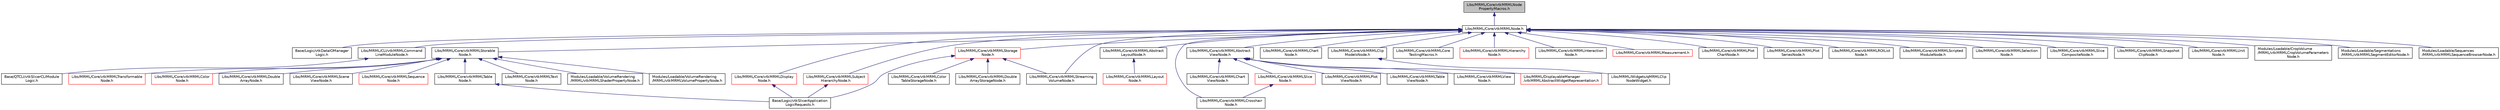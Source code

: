 digraph "Libs/MRML/Core/vtkMRMLNodePropertyMacros.h"
{
  bgcolor="transparent";
  edge [fontname="Helvetica",fontsize="10",labelfontname="Helvetica",labelfontsize="10"];
  node [fontname="Helvetica",fontsize="10",shape=record];
  Node2 [label="Libs/MRML/Core/vtkMRMLNode\lPropertyMacros.h",height=0.2,width=0.4,color="black", fillcolor="grey75", style="filled", fontcolor="black"];
  Node2 -> Node3 [dir="back",color="midnightblue",fontsize="10",style="solid",fontname="Helvetica"];
  Node3 [label="Libs/MRML/Core/vtkMRMLNode.h",height=0.2,width=0.4,color="black",URL="$vtkMRMLNode_8h.html"];
  Node3 -> Node4 [dir="back",color="midnightblue",fontsize="10",style="solid",fontname="Helvetica"];
  Node4 [label="Base/Logic/vtkDataIOManager\lLogic.h",height=0.2,width=0.4,color="black",URL="$vtkDataIOManagerLogic_8h.html"];
  Node3 -> Node5 [dir="back",color="midnightblue",fontsize="10",style="solid",fontname="Helvetica"];
  Node5 [label="Libs/MRML/CLI/vtkMRMLCommand\lLineModuleNode.h",height=0.2,width=0.4,color="black",URL="$vtkMRMLCommandLineModuleNode_8h.html"];
  Node5 -> Node6 [dir="back",color="midnightblue",fontsize="10",style="solid",fontname="Helvetica"];
  Node6 [label="Base/QTCLI/vtkSlicerCLIModule\lLogic.h",height=0.2,width=0.4,color="black",URL="$vtkSlicerCLIModuleLogic_8h.html"];
  Node3 -> Node7 [dir="back",color="midnightblue",fontsize="10",style="solid",fontname="Helvetica"];
  Node7 [label="Libs/MRML/Core/vtkMRMLStorable\lNode.h",height=0.2,width=0.4,color="black",URL="$vtkMRMLStorableNode_8h.html"];
  Node7 -> Node8 [dir="back",color="midnightblue",fontsize="10",style="solid",fontname="Helvetica"];
  Node8 [label="Libs/MRML/Core/vtkMRMLTransformable\lNode.h",height=0.2,width=0.4,color="red",URL="$vtkMRMLTransformableNode_8h.html"];
  Node7 -> Node85 [dir="back",color="midnightblue",fontsize="10",style="solid",fontname="Helvetica"];
  Node85 [label="Libs/MRML/Core/vtkMRMLColor\lNode.h",height=0.2,width=0.4,color="red",URL="$vtkMRMLColorNode_8h.html"];
  Node7 -> Node92 [dir="back",color="midnightblue",fontsize="10",style="solid",fontname="Helvetica"];
  Node92 [label="Libs/MRML/Core/vtkMRMLDouble\lArrayNode.h",height=0.2,width=0.4,color="black",URL="$vtkMRMLDoubleArrayNode_8h.html"];
  Node7 -> Node93 [dir="back",color="midnightblue",fontsize="10",style="solid",fontname="Helvetica"];
  Node93 [label="Libs/MRML/Core/vtkMRMLScene\lViewNode.h",height=0.2,width=0.4,color="black",URL="$vtkMRMLSceneViewNode_8h.html"];
  Node7 -> Node94 [dir="back",color="midnightblue",fontsize="10",style="solid",fontname="Helvetica"];
  Node94 [label="Libs/MRML/Core/vtkMRMLSequence\lNode.h",height=0.2,width=0.4,color="red",URL="$vtkMRMLSequenceNode_8h.html"];
  Node7 -> Node96 [dir="back",color="midnightblue",fontsize="10",style="solid",fontname="Helvetica"];
  Node96 [label="Libs/MRML/Core/vtkMRMLTable\lNode.h",height=0.2,width=0.4,color="black",URL="$vtkMRMLTableNode_8h.html"];
  Node96 -> Node25 [dir="back",color="midnightblue",fontsize="10",style="solid",fontname="Helvetica"];
  Node25 [label="Base/Logic/vtkSlicerApplication\lLogicRequests.h",height=0.2,width=0.4,color="black",URL="$vtkSlicerApplicationLogicRequests_8h.html"];
  Node7 -> Node97 [dir="back",color="midnightblue",fontsize="10",style="solid",fontname="Helvetica"];
  Node97 [label="Libs/MRML/Core/vtkMRMLText\lNode.h",height=0.2,width=0.4,color="black",URL="$vtkMRMLTextNode_8h.html"];
  Node7 -> Node98 [dir="back",color="midnightblue",fontsize="10",style="solid",fontname="Helvetica"];
  Node98 [label="Modules/Loadable/VolumeRendering\l/MRML/vtkMRMLShaderPropertyNode.h",height=0.2,width=0.4,color="black",URL="$vtkMRMLShaderPropertyNode_8h.html"];
  Node7 -> Node99 [dir="back",color="midnightblue",fontsize="10",style="solid",fontname="Helvetica"];
  Node99 [label="Modules/Loadable/VolumeRendering\l/MRML/vtkMRMLVolumePropertyNode.h",height=0.2,width=0.4,color="black",URL="$vtkMRMLVolumePropertyNode_8h.html"];
  Node3 -> Node100 [dir="back",color="midnightblue",fontsize="10",style="solid",fontname="Helvetica"];
  Node100 [label="Libs/MRML/Core/vtkMRMLAbstract\lLayoutNode.h",height=0.2,width=0.4,color="black",URL="$vtkMRMLAbstractLayoutNode_8h.html"];
  Node100 -> Node101 [dir="back",color="midnightblue",fontsize="10",style="solid",fontname="Helvetica"];
  Node101 [label="Libs/MRML/Core/vtkMRMLLayout\lNode.h",height=0.2,width=0.4,color="red",URL="$vtkMRMLLayoutNode_8h.html"];
  Node3 -> Node103 [dir="back",color="midnightblue",fontsize="10",style="solid",fontname="Helvetica"];
  Node103 [label="Libs/MRML/Core/vtkMRMLAbstract\lViewNode.h",height=0.2,width=0.4,color="black",URL="$vtkMRMLAbstractViewNode_8h.html"];
  Node103 -> Node104 [dir="back",color="midnightblue",fontsize="10",style="solid",fontname="Helvetica"];
  Node104 [label="Libs/MRML/Core/vtkMRMLChart\lViewNode.h",height=0.2,width=0.4,color="black",URL="$vtkMRMLChartViewNode_8h.html"];
  Node103 -> Node105 [dir="back",color="midnightblue",fontsize="10",style="solid",fontname="Helvetica"];
  Node105 [label="Libs/MRML/Core/vtkMRMLSlice\lNode.h",height=0.2,width=0.4,color="red",URL="$vtkMRMLSliceNode_8h.html"];
  Node105 -> Node106 [dir="back",color="midnightblue",fontsize="10",style="solid",fontname="Helvetica"];
  Node106 [label="Libs/MRML/Core/vtkMRMLCrosshair\lNode.h",height=0.2,width=0.4,color="black",URL="$vtkMRMLCrosshairNode_8h.html"];
  Node103 -> Node110 [dir="back",color="midnightblue",fontsize="10",style="solid",fontname="Helvetica"];
  Node110 [label="Libs/MRML/Core/vtkMRMLPlot\lViewNode.h",height=0.2,width=0.4,color="black",URL="$vtkMRMLPlotViewNode_8h.html"];
  Node103 -> Node111 [dir="back",color="midnightblue",fontsize="10",style="solid",fontname="Helvetica"];
  Node111 [label="Libs/MRML/Core/vtkMRMLTable\lViewNode.h",height=0.2,width=0.4,color="black",URL="$vtkMRMLTableViewNode_8h.html"];
  Node103 -> Node112 [dir="back",color="midnightblue",fontsize="10",style="solid",fontname="Helvetica"];
  Node112 [label="Libs/MRML/Core/vtkMRMLView\lNode.h",height=0.2,width=0.4,color="black",URL="$vtkMRMLViewNode_8h.html"];
  Node103 -> Node113 [dir="back",color="midnightblue",fontsize="10",style="solid",fontname="Helvetica"];
  Node113 [label="Libs/MRML/DisplayableManager\l/vtkMRMLAbstractWidgetRepresentation.h",height=0.2,width=0.4,color="red",URL="$vtkMRMLAbstractWidgetRepresentation_8h.html"];
  Node3 -> Node115 [dir="back",color="midnightblue",fontsize="10",style="solid",fontname="Helvetica"];
  Node115 [label="Libs/MRML/Core/vtkMRMLChart\lNode.h",height=0.2,width=0.4,color="black",URL="$vtkMRMLChartNode_8h.html"];
  Node3 -> Node116 [dir="back",color="midnightblue",fontsize="10",style="solid",fontname="Helvetica"];
  Node116 [label="Libs/MRML/Core/vtkMRMLClip\lModelsNode.h",height=0.2,width=0.4,color="black",URL="$vtkMRMLClipModelsNode_8h.html"];
  Node116 -> Node117 [dir="back",color="midnightblue",fontsize="10",style="solid",fontname="Helvetica"];
  Node117 [label="Libs/MRML/Widgets/qMRMLClip\lNodeWidget.h",height=0.2,width=0.4,color="black",URL="$qMRMLClipNodeWidget_8h.html"];
  Node3 -> Node118 [dir="back",color="midnightblue",fontsize="10",style="solid",fontname="Helvetica"];
  Node118 [label="Libs/MRML/Core/vtkMRMLStorage\lNode.h",height=0.2,width=0.4,color="red",URL="$vtkMRMLStorageNode_8h.html"];
  Node118 -> Node25 [dir="back",color="midnightblue",fontsize="10",style="solid",fontname="Helvetica"];
  Node118 -> Node119 [dir="back",color="midnightblue",fontsize="10",style="solid",fontname="Helvetica"];
  Node119 [label="Libs/MRML/Core/vtkMRMLColor\lTableStorageNode.h",height=0.2,width=0.4,color="black",URL="$vtkMRMLColorTableStorageNode_8h.html"];
  Node118 -> Node120 [dir="back",color="midnightblue",fontsize="10",style="solid",fontname="Helvetica"];
  Node120 [label="Libs/MRML/Core/vtkMRMLDouble\lArrayStorageNode.h",height=0.2,width=0.4,color="black",URL="$vtkMRMLDoubleArrayStorageNode_8h.html"];
  Node118 -> Node22 [dir="back",color="midnightblue",fontsize="10",style="solid",fontname="Helvetica"];
  Node22 [label="Libs/MRML/Core/vtkMRMLStreaming\lVolumeNode.h",height=0.2,width=0.4,color="black",URL="$vtkMRMLStreamingVolumeNode_8h.html"];
  Node3 -> Node149 [dir="back",color="midnightblue",fontsize="10",style="solid",fontname="Helvetica"];
  Node149 [label="Libs/MRML/Core/vtkMRMLCore\lTestingMacros.h",height=0.2,width=0.4,color="black",URL="$vtkMRMLCoreTestingMacros_8h.html"];
  Node3 -> Node106 [dir="back",color="midnightblue",fontsize="10",style="solid",fontname="Helvetica"];
  Node3 -> Node150 [dir="back",color="midnightblue",fontsize="10",style="solid",fontname="Helvetica"];
  Node150 [label="Libs/MRML/Core/vtkMRMLDisplay\lNode.h",height=0.2,width=0.4,color="red",URL="$vtkMRMLDisplayNode_8h.html"];
  Node150 -> Node25 [dir="back",color="midnightblue",fontsize="10",style="solid",fontname="Helvetica"];
  Node3 -> Node170 [dir="back",color="midnightblue",fontsize="10",style="solid",fontname="Helvetica"];
  Node170 [label="Libs/MRML/Core/vtkMRMLHierarchy\lNode.h",height=0.2,width=0.4,color="red",URL="$vtkMRMLHierarchyNode_8h.html"];
  Node3 -> Node175 [dir="back",color="midnightblue",fontsize="10",style="solid",fontname="Helvetica"];
  Node175 [label="Libs/MRML/Core/vtkMRMLInteraction\lNode.h",height=0.2,width=0.4,color="black",URL="$vtkMRMLInteractionNode_8h.html"];
  Node3 -> Node176 [dir="back",color="midnightblue",fontsize="10",style="solid",fontname="Helvetica"];
  Node176 [label="Libs/MRML/Core/vtkMRMLMeasurement.h",height=0.2,width=0.4,color="red",URL="$vtkMRMLMeasurement_8h.html"];
  Node3 -> Node179 [dir="back",color="midnightblue",fontsize="10",style="solid",fontname="Helvetica"];
  Node179 [label="Libs/MRML/Core/vtkMRMLPlot\lChartNode.h",height=0.2,width=0.4,color="black",URL="$vtkMRMLPlotChartNode_8h.html"];
  Node3 -> Node180 [dir="back",color="midnightblue",fontsize="10",style="solid",fontname="Helvetica"];
  Node180 [label="Libs/MRML/Core/vtkMRMLPlot\lSeriesNode.h",height=0.2,width=0.4,color="black",URL="$vtkMRMLPlotSeriesNode_8h.html"];
  Node3 -> Node181 [dir="back",color="midnightblue",fontsize="10",style="solid",fontname="Helvetica"];
  Node181 [label="Libs/MRML/Core/vtkMRMLROIList\lNode.h",height=0.2,width=0.4,color="black",URL="$vtkMRMLROIListNode_8h.html"];
  Node3 -> Node182 [dir="back",color="midnightblue",fontsize="10",style="solid",fontname="Helvetica"];
  Node182 [label="Libs/MRML/Core/vtkMRMLScripted\lModuleNode.h",height=0.2,width=0.4,color="black",URL="$vtkMRMLScriptedModuleNode_8h.html"];
  Node3 -> Node183 [dir="back",color="midnightblue",fontsize="10",style="solid",fontname="Helvetica"];
  Node183 [label="Libs/MRML/Core/vtkMRMLSelection\lNode.h",height=0.2,width=0.4,color="black",URL="$vtkMRMLSelectionNode_8h.html"];
  Node3 -> Node184 [dir="back",color="midnightblue",fontsize="10",style="solid",fontname="Helvetica"];
  Node184 [label="Libs/MRML/Core/vtkMRMLSlice\lCompositeNode.h",height=0.2,width=0.4,color="black",URL="$vtkMRMLSliceCompositeNode_8h.html"];
  Node3 -> Node185 [dir="back",color="midnightblue",fontsize="10",style="solid",fontname="Helvetica"];
  Node185 [label="Libs/MRML/Core/vtkMRMLSnapshot\lClipNode.h",height=0.2,width=0.4,color="black",URL="$vtkMRMLSnapshotClipNode_8h.html"];
  Node3 -> Node22 [dir="back",color="midnightblue",fontsize="10",style="solid",fontname="Helvetica"];
  Node3 -> Node186 [dir="back",color="midnightblue",fontsize="10",style="solid",fontname="Helvetica"];
  Node186 [label="Libs/MRML/Core/vtkMRMLSubject\lHierarchyNode.h",height=0.2,width=0.4,color="red",URL="$vtkMRMLSubjectHierarchyNode_8h.html"];
  Node186 -> Node25 [dir="back",color="midnightblue",fontsize="10",style="solid",fontname="Helvetica"];
  Node3 -> Node214 [dir="back",color="midnightblue",fontsize="10",style="solid",fontname="Helvetica"];
  Node214 [label="Libs/MRML/Core/vtkMRMLUnit\lNode.h",height=0.2,width=0.4,color="black",URL="$vtkMRMLUnitNode_8h.html"];
  Node3 -> Node215 [dir="back",color="midnightblue",fontsize="10",style="solid",fontname="Helvetica"];
  Node215 [label="Modules/Loadable/CropVolume\l/MRML/vtkMRMLCropVolumeParameters\lNode.h",height=0.2,width=0.4,color="black",URL="$vtkMRMLCropVolumeParametersNode_8h.html"];
  Node3 -> Node216 [dir="back",color="midnightblue",fontsize="10",style="solid",fontname="Helvetica"];
  Node216 [label="Modules/Loadable/Segmentations\l/MRML/vtkMRMLSegmentEditorNode.h",height=0.2,width=0.4,color="black",URL="$vtkMRMLSegmentEditorNode_8h.html"];
  Node3 -> Node217 [dir="back",color="midnightblue",fontsize="10",style="solid",fontname="Helvetica"];
  Node217 [label="Modules/Loadable/Sequences\l/MRML/vtkMRMLSequenceBrowserNode.h",height=0.2,width=0.4,color="black",URL="$vtkMRMLSequenceBrowserNode_8h.html"];
}
